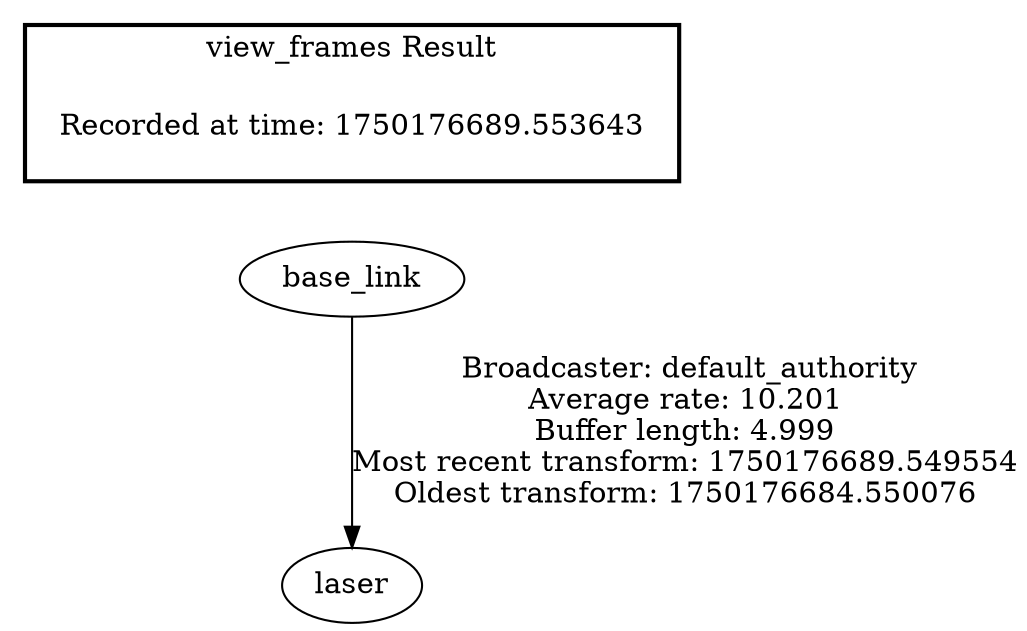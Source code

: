 digraph G {
"base_link" -> "laser"[label=" Broadcaster: default_authority\nAverage rate: 10.201\nBuffer length: 4.999\nMost recent transform: 1750176689.549554\nOldest transform: 1750176684.550076\n"];
edge [style=invis];
 subgraph cluster_legend { style=bold; color=black; label ="view_frames Result";
"Recorded at time: 1750176689.553643"[ shape=plaintext ] ;
}->"base_link";
}
